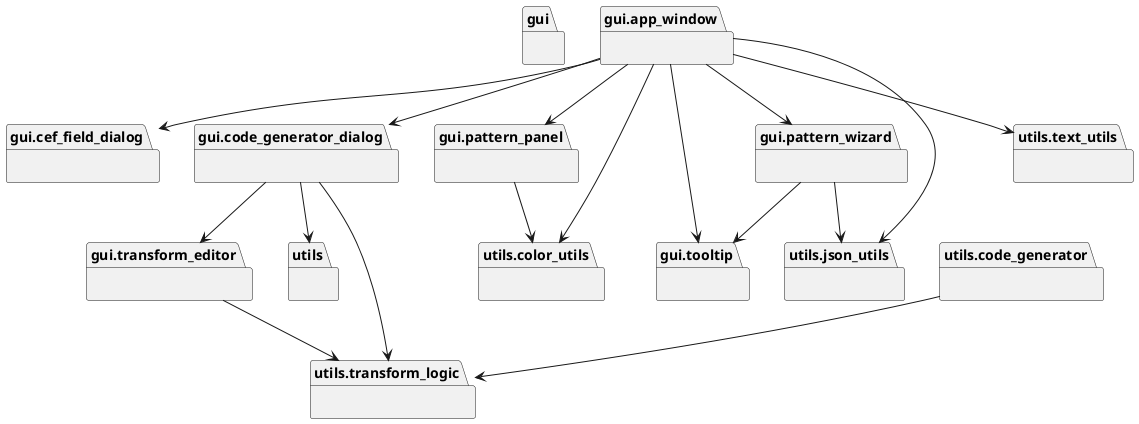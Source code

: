 @startuml packages_LogParserHelper
set namespaceSeparator none
package "gui" as gui {
}
package "gui.app_window" as gui.app_window {
}
package "gui.cef_field_dialog" as gui.cef_field_dialog {
}
package "gui.code_generator_dialog" as gui.code_generator_dialog {
}
package "gui.pattern_panel" as gui.pattern_panel {
}
package "gui.pattern_wizard" as gui.pattern_wizard {
}
package "gui.tooltip" as gui.tooltip {
}
package "gui.transform_editor" as gui.transform_editor {
}
package "utils" as utils {
}
package "utils.code_generator" as utils.code_generator {
}
package "utils.color_utils" as utils.color_utils {
}
package "utils.json_utils" as utils.json_utils {
}
package "utils.text_utils" as utils.text_utils {
}
package "utils.transform_logic" as utils.transform_logic {
}
gui.app_window --> gui.cef_field_dialog
gui.app_window --> gui.code_generator_dialog
gui.app_window --> gui.pattern_panel
gui.app_window --> gui.pattern_wizard
gui.app_window --> gui.tooltip
gui.app_window --> utils.color_utils
gui.app_window --> utils.json_utils
gui.app_window --> utils.text_utils
gui.code_generator_dialog --> gui.transform_editor
gui.code_generator_dialog --> utils
gui.code_generator_dialog --> utils.transform_logic
gui.pattern_panel --> utils.color_utils
gui.pattern_wizard --> gui.tooltip
gui.pattern_wizard --> utils.json_utils
gui.transform_editor --> utils.transform_logic
utils.code_generator --> utils.transform_logic
@enduml
